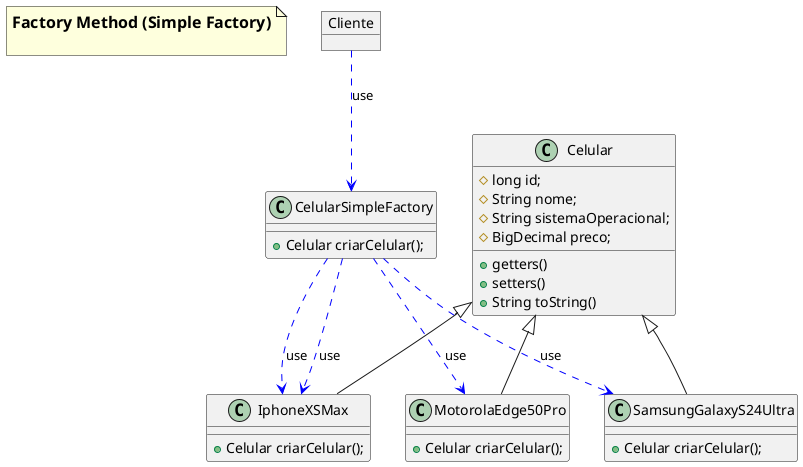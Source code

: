 @startuml
note as N1
  <size:16><b>Factory Method (Simple Factory)

end note

object Cliente

class CelularSimpleFactory {
    +Celular criarCelular();
}

class Celular {
    # long id;
    # String nome;
    # String sistemaOperacional;
    # BigDecimal preco;
    + getters()
    + setters()
    + String toString()
}

class IphoneXSMax {
    +Celular criarCelular();
}

class MotorolaEdge50Pro {
    +Celular criarCelular();
}

class SamsungGalaxyS24Ultra {
    +Celular criarCelular();
}

Cliente .[#blue].> CelularSimpleFactory :use

CelularSimpleFactory .[#blue].> IphoneXSMax :use
CelularSimpleFactory .[#blue].> MotorolaEdge50Pro :use
CelularSimpleFactory .[#blue].> IphoneXSMax :use
CelularSimpleFactory .[#blue].> SamsungGalaxyS24Ultra :use

class IphoneXSMax extends Celular
class MotorolaEdge50Pro extends Celular
class SamsungGalaxyS24Ultra extends Celular
@enduml
